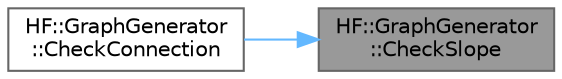 digraph "HF::GraphGenerator::CheckSlope"
{
 // LATEX_PDF_SIZE
  bgcolor="transparent";
  edge [fontname=Helvetica,fontsize=10,labelfontname=Helvetica,labelfontsize=10];
  node [fontname=Helvetica,fontsize=10,shape=box,height=0.2,width=0.4];
  rankdir="RL";
  Node1 [label="HF::GraphGenerator\l::CheckSlope",height=0.2,width=0.4,color="gray40", fillcolor="grey60", style="filled", fontcolor="black",tooltip="Determine if the slope between parent and child is traversable according to the graph parameters."];
  Node1 -> Node2 [dir="back",color="steelblue1",style="solid"];
  Node2 [label="HF::GraphGenerator\l::CheckConnection",height=0.2,width=0.4,color="grey40", fillcolor="white", style="filled",URL="$a00463.html#aeab1db37b5aa614235f109d5dd9711a9",tooltip="Determine what kind of step (if any) is between parent and child."];
}
